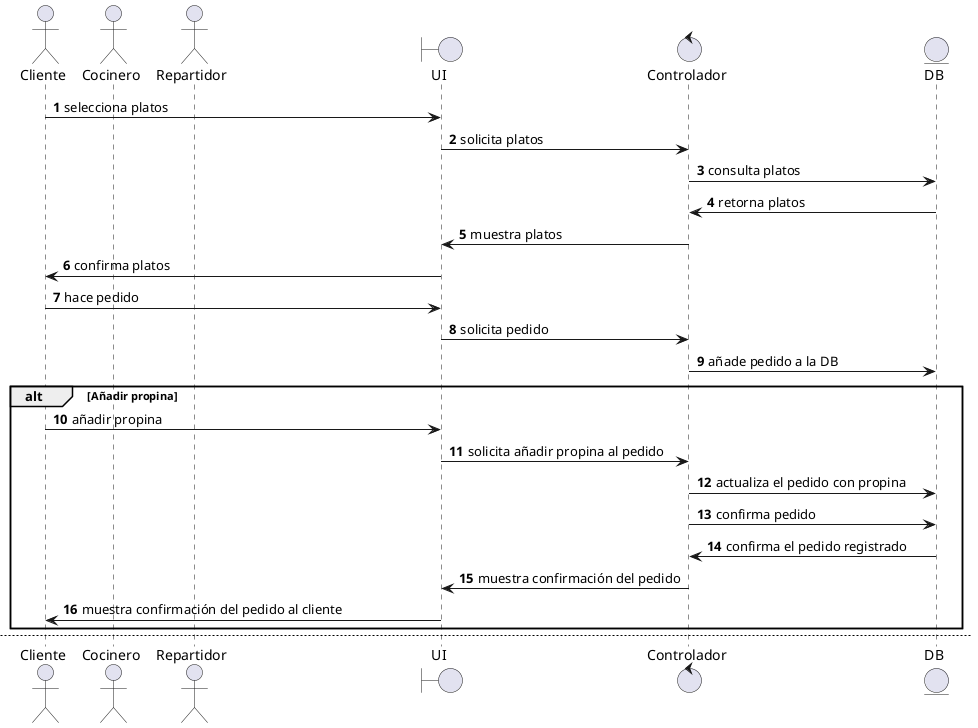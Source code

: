 @startuml
'https://plantuml.com/sequence-diagram

autonumber

actor Cliente
actor Cocinero
actor Repartidor

boundary UI
control Controlador
entity DB

Cliente -> UI : selecciona platos
UI -> Controlador : solicita platos
Controlador -> DB : consulta platos

DB -> Controlador : retorna platos
Controlador -> UI : muestra platos
UI -> Cliente : confirma platos

Cliente -> UI : hace pedido
UI -> Controlador : solicita pedido
Controlador -> DB : añade pedido a la DB

alt Añadir propina
  Cliente -> UI : añadir propina
  UI -> Controlador : solicita añadir propina al pedido
  Controlador -> DB : actualiza el pedido con propina
  Controlador -> DB : confirma pedido
  DB -> Controlador : confirma el pedido registrado
  Controlador -> UI : muestra confirmación del pedido
  UI-> Cliente :  muestra confirmación del pedido al cliente
end

newpage

Cocinero -> UI : ver pedidos pendientes
UI -> Controlador : solicita pedidos pendientes
Controlador -> DB : consulta pedidos pendientes

DB -> Controlador : retorna pedidos pendientes
Controlador -> UI : muestra pedidos pendientes
UI -> Cocinero : muestra pedidos pendientes

newpage

Repartidor -> UI : solicita entrega de pedido
UI -> Controlador : solicita pedido
Controlador -> DB : consulta entrega de pedido
DB -> Controlador : retorna pedido para entregar
Controlador -> UI : muestra pedido para entregar
UI -> Repartidor : muestra pedido para entregar

newpage

Repartidor -> UI : notifica entrega
UI -> Controlador : solicita notificación de entrega
Controlador -> DB : actualiza pedido como entregado
DB -> Controlador : confirma actualización
Controlador -> UI : muestra confirmación de entrega
UI -> Repartidor : muestra confirmación de entrega

@enduml
